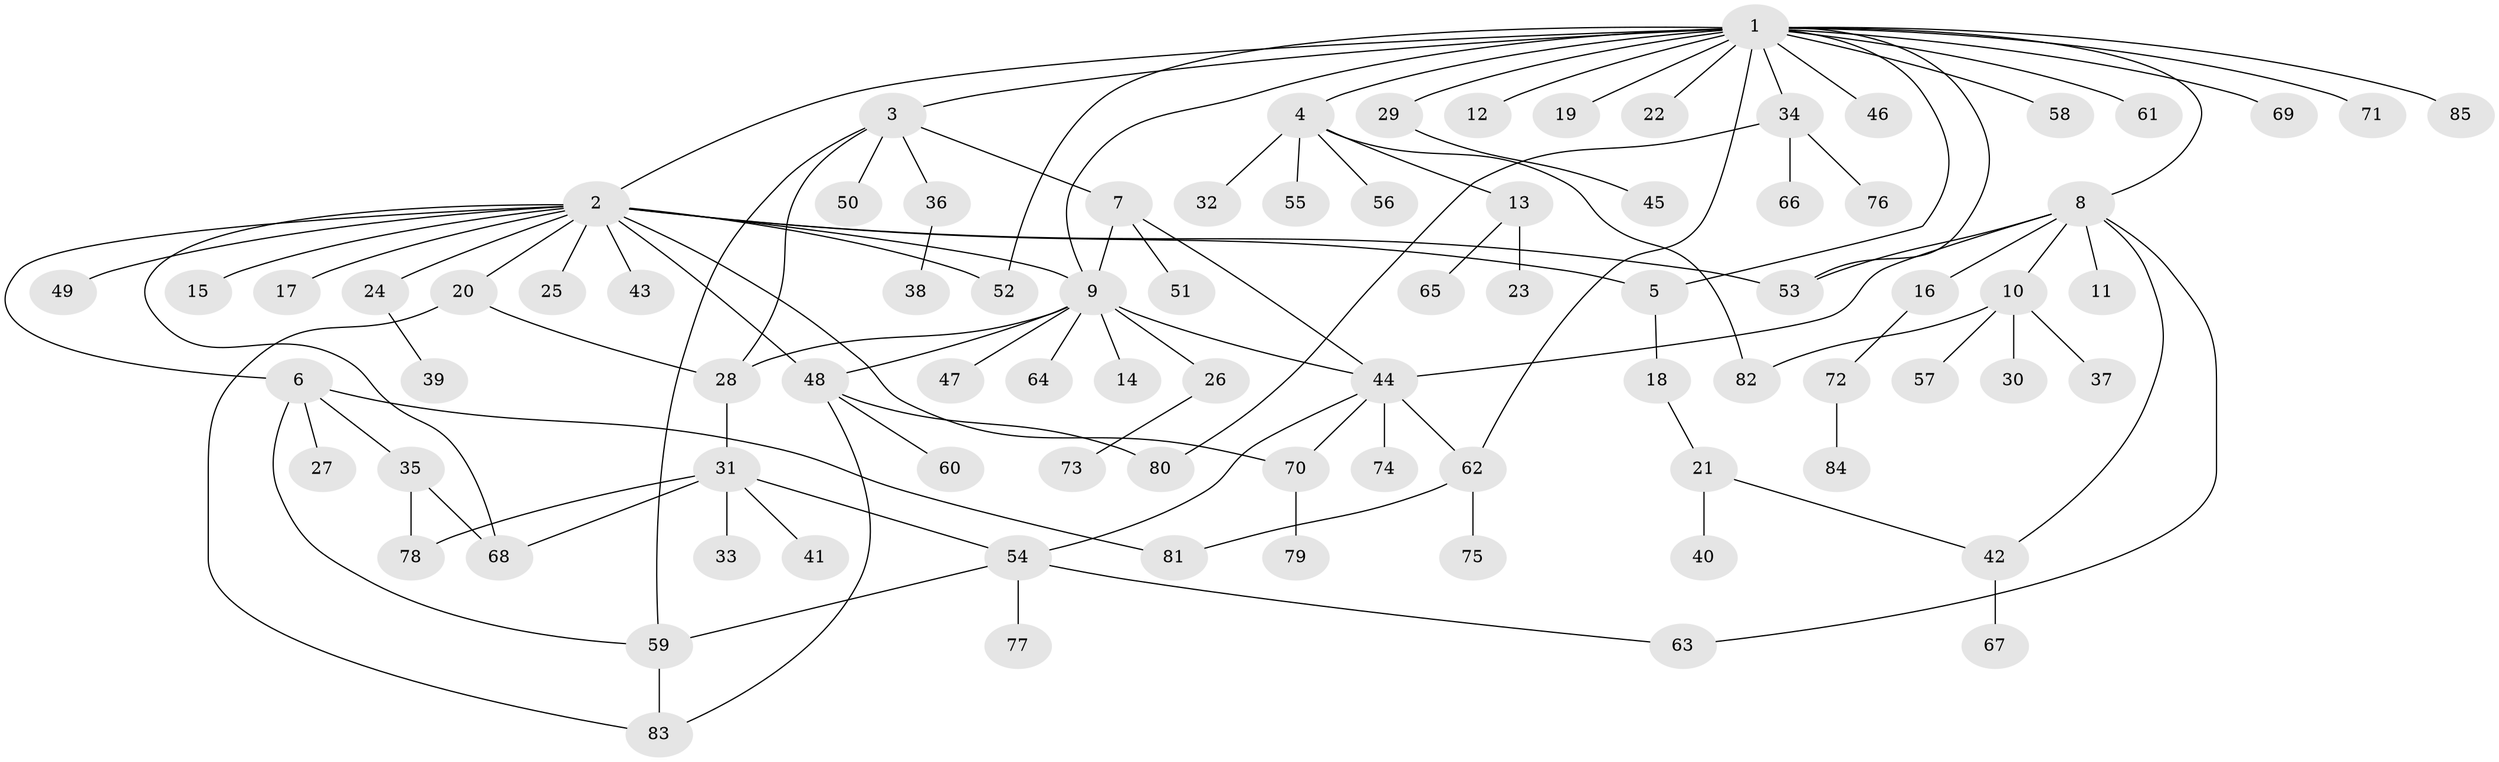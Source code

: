 // Generated by graph-tools (version 1.1) at 2025/49/03/09/25 03:49:45]
// undirected, 85 vertices, 110 edges
graph export_dot {
graph [start="1"]
  node [color=gray90,style=filled];
  1;
  2;
  3;
  4;
  5;
  6;
  7;
  8;
  9;
  10;
  11;
  12;
  13;
  14;
  15;
  16;
  17;
  18;
  19;
  20;
  21;
  22;
  23;
  24;
  25;
  26;
  27;
  28;
  29;
  30;
  31;
  32;
  33;
  34;
  35;
  36;
  37;
  38;
  39;
  40;
  41;
  42;
  43;
  44;
  45;
  46;
  47;
  48;
  49;
  50;
  51;
  52;
  53;
  54;
  55;
  56;
  57;
  58;
  59;
  60;
  61;
  62;
  63;
  64;
  65;
  66;
  67;
  68;
  69;
  70;
  71;
  72;
  73;
  74;
  75;
  76;
  77;
  78;
  79;
  80;
  81;
  82;
  83;
  84;
  85;
  1 -- 2;
  1 -- 3;
  1 -- 4;
  1 -- 5;
  1 -- 8;
  1 -- 9;
  1 -- 12;
  1 -- 19;
  1 -- 22;
  1 -- 29;
  1 -- 34;
  1 -- 46;
  1 -- 52;
  1 -- 53;
  1 -- 58;
  1 -- 61;
  1 -- 62;
  1 -- 69;
  1 -- 71;
  1 -- 85;
  2 -- 5;
  2 -- 6;
  2 -- 9;
  2 -- 15;
  2 -- 17;
  2 -- 20;
  2 -- 24;
  2 -- 25;
  2 -- 43;
  2 -- 48;
  2 -- 49;
  2 -- 52;
  2 -- 53;
  2 -- 68;
  2 -- 70;
  3 -- 7;
  3 -- 28;
  3 -- 36;
  3 -- 50;
  3 -- 59;
  4 -- 13;
  4 -- 32;
  4 -- 55;
  4 -- 56;
  4 -- 82;
  5 -- 18;
  6 -- 27;
  6 -- 35;
  6 -- 59;
  6 -- 81;
  7 -- 9;
  7 -- 44;
  7 -- 51;
  8 -- 10;
  8 -- 11;
  8 -- 16;
  8 -- 42;
  8 -- 44;
  8 -- 53;
  8 -- 63;
  9 -- 14;
  9 -- 26;
  9 -- 28;
  9 -- 44;
  9 -- 47;
  9 -- 48;
  9 -- 64;
  10 -- 30;
  10 -- 37;
  10 -- 57;
  10 -- 82;
  13 -- 23;
  13 -- 65;
  16 -- 72;
  18 -- 21;
  20 -- 28;
  20 -- 83;
  21 -- 40;
  21 -- 42;
  24 -- 39;
  26 -- 73;
  28 -- 31;
  29 -- 45;
  31 -- 33;
  31 -- 41;
  31 -- 54;
  31 -- 68;
  31 -- 78;
  34 -- 66;
  34 -- 76;
  34 -- 80;
  35 -- 68;
  35 -- 78;
  36 -- 38;
  42 -- 67;
  44 -- 54;
  44 -- 62;
  44 -- 70;
  44 -- 74;
  48 -- 60;
  48 -- 80;
  48 -- 83;
  54 -- 59;
  54 -- 63;
  54 -- 77;
  59 -- 83;
  62 -- 75;
  62 -- 81;
  70 -- 79;
  72 -- 84;
}
